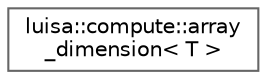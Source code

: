 digraph "类继承关系图"
{
 // LATEX_PDF_SIZE
  bgcolor="transparent";
  edge [fontname=Helvetica,fontsize=10,labelfontname=Helvetica,labelfontsize=10];
  node [fontname=Helvetica,fontsize=10,shape=box,height=0.2,width=0.4];
  rankdir="LR";
  Node0 [id="Node000000",label="luisa::compute::array\l_dimension\< T \>",height=0.2,width=0.4,color="grey40", fillcolor="white", style="filled",URL="$structluisa_1_1compute_1_1array__dimension.html",tooltip=" "];
}
